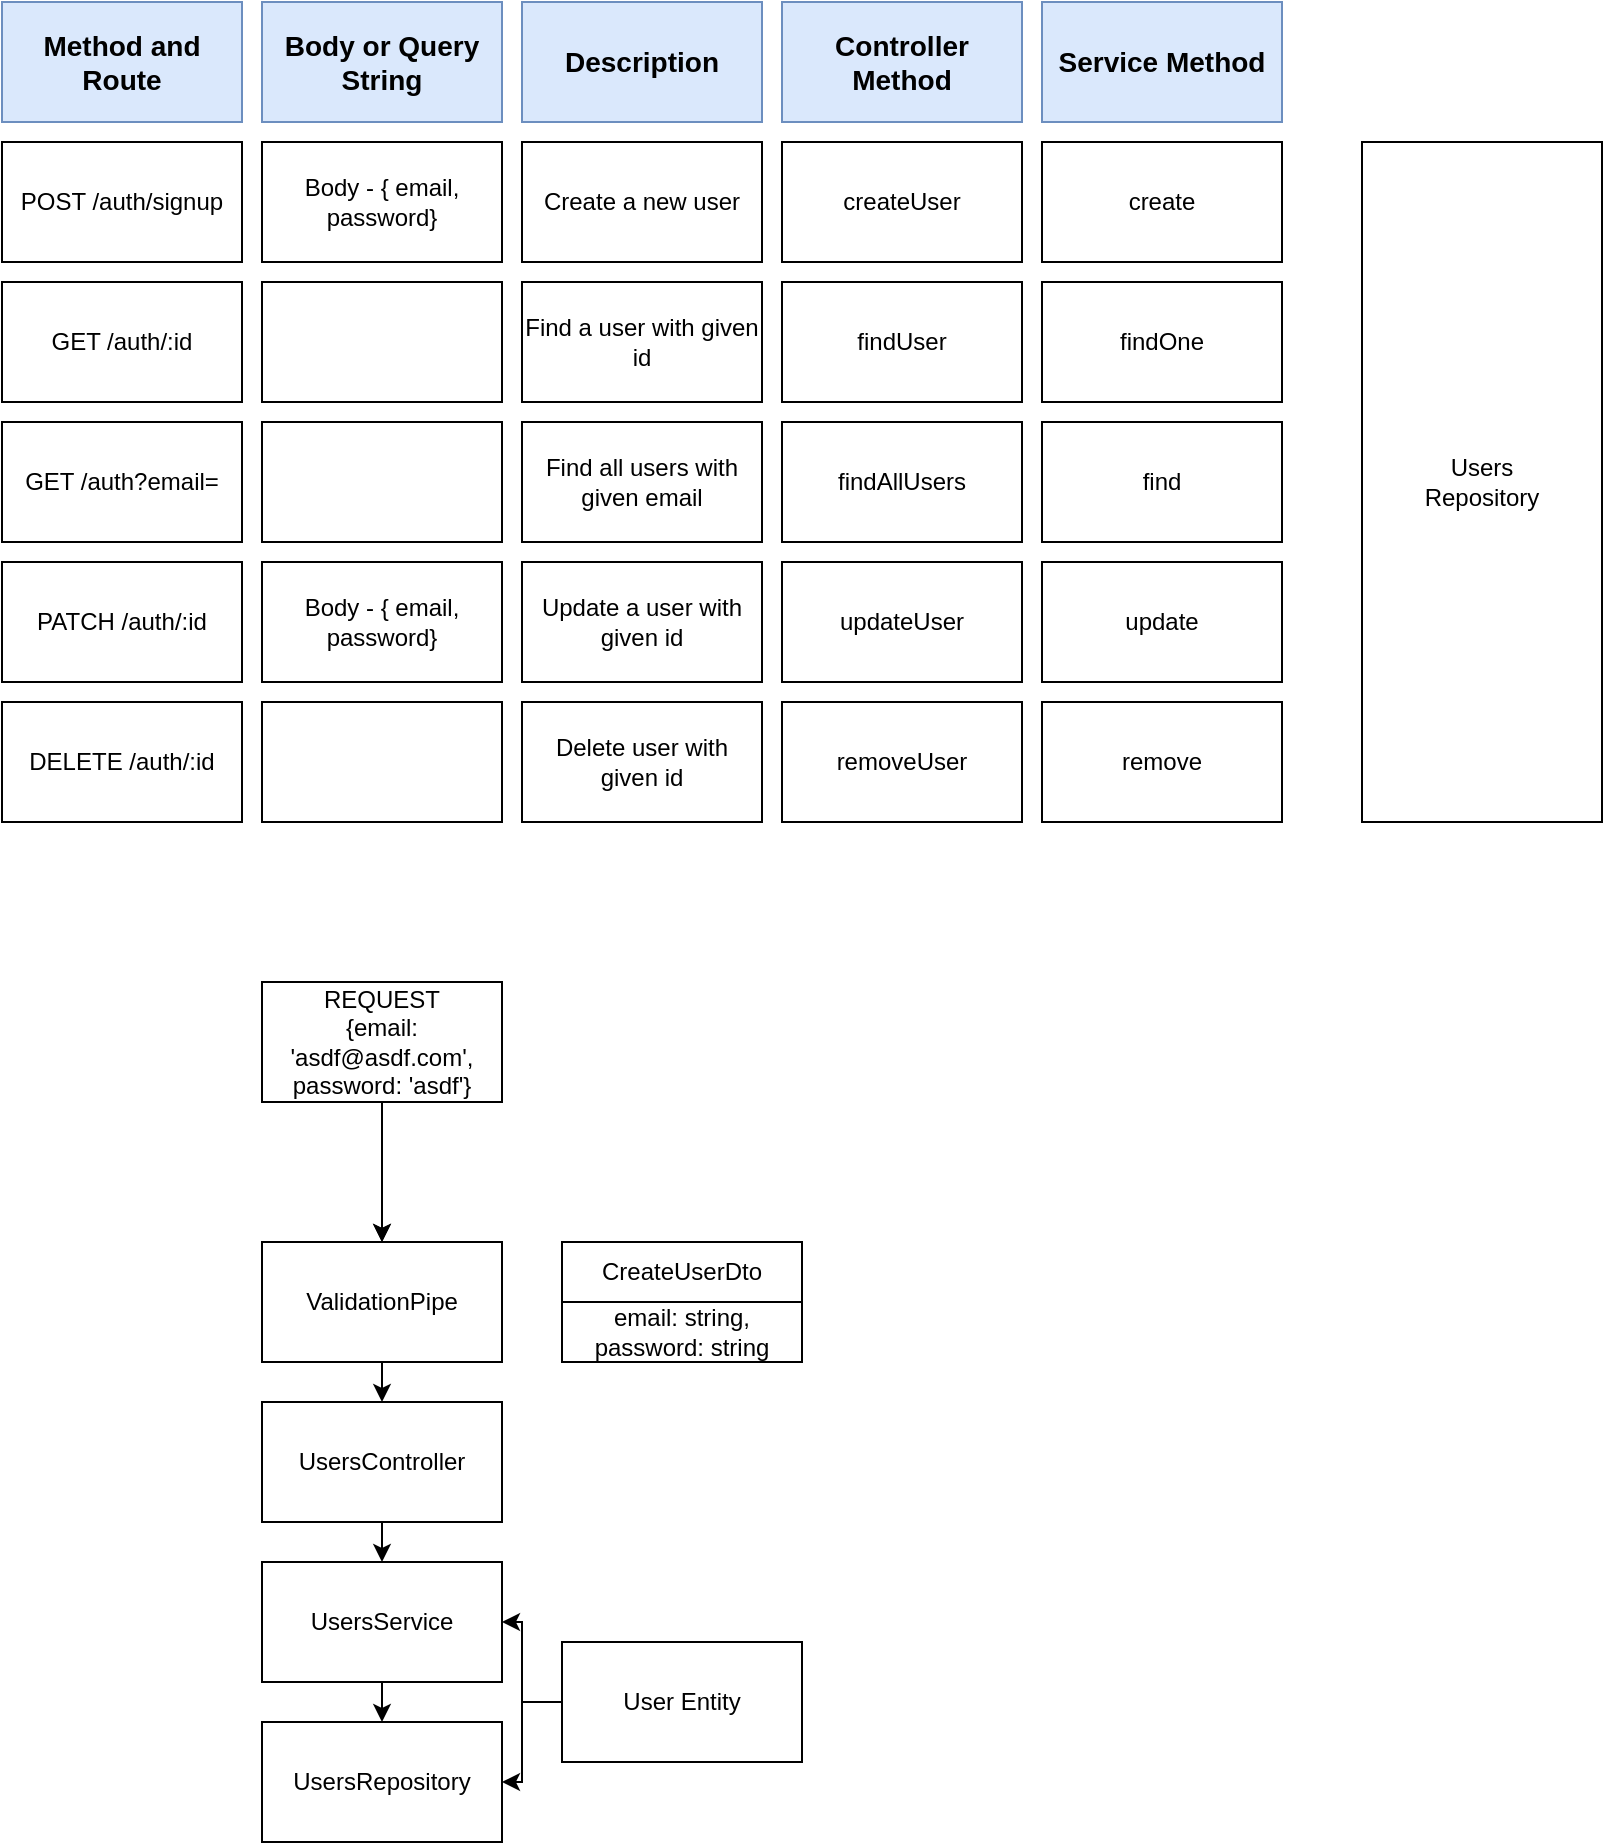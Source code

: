 <mxfile version="20.2.2" type="github">
  <diagram id="zvHFClSib5flitL1GLly" name="페이지-1">
    <mxGraphModel dx="1038" dy="547" grid="1" gridSize="10" guides="1" tooltips="1" connect="1" arrows="1" fold="1" page="1" pageScale="1" pageWidth="827" pageHeight="1169" math="0" shadow="0">
      <root>
        <mxCell id="0" />
        <mxCell id="1" parent="0" />
        <mxCell id="-xXiKdmYta9QCQVY3w8O-1" value="Method and Route&lt;br style=&quot;font-size: 14px;&quot;&gt;" style="rounded=0;whiteSpace=wrap;html=1;fillColor=#dae8fc;strokeColor=#6c8ebf;fontSize=14;fontStyle=1" vertex="1" parent="1">
          <mxGeometry x="40" y="80" width="120" height="60" as="geometry" />
        </mxCell>
        <mxCell id="-xXiKdmYta9QCQVY3w8O-2" value="Body or Query String" style="rounded=0;whiteSpace=wrap;html=1;fillColor=#dae8fc;strokeColor=#6c8ebf;fontSize=14;fontStyle=1" vertex="1" parent="1">
          <mxGeometry x="170" y="80" width="120" height="60" as="geometry" />
        </mxCell>
        <mxCell id="-xXiKdmYta9QCQVY3w8O-3" value="Description" style="rounded=0;whiteSpace=wrap;html=1;fillColor=#dae8fc;strokeColor=#6c8ebf;fontSize=14;fontStyle=1" vertex="1" parent="1">
          <mxGeometry x="300" y="80" width="120" height="60" as="geometry" />
        </mxCell>
        <mxCell id="-xXiKdmYta9QCQVY3w8O-4" value="Controller Method" style="rounded=0;whiteSpace=wrap;html=1;fillColor=#dae8fc;strokeColor=#6c8ebf;fontSize=14;fontStyle=1" vertex="1" parent="1">
          <mxGeometry x="430" y="80" width="120" height="60" as="geometry" />
        </mxCell>
        <mxCell id="-xXiKdmYta9QCQVY3w8O-5" value="Service&amp;nbsp;Method" style="rounded=0;whiteSpace=wrap;html=1;fillColor=#dae8fc;strokeColor=#6c8ebf;fontSize=14;fontStyle=1" vertex="1" parent="1">
          <mxGeometry x="560" y="80" width="120" height="60" as="geometry" />
        </mxCell>
        <mxCell id="-xXiKdmYta9QCQVY3w8O-6" value="POST /auth/signup&lt;br style=&quot;font-size: 12px;&quot;&gt;" style="rounded=0;whiteSpace=wrap;html=1;fontSize=12;" vertex="1" parent="1">
          <mxGeometry x="40" y="150" width="120" height="60" as="geometry" />
        </mxCell>
        <mxCell id="-xXiKdmYta9QCQVY3w8O-7" value="GET /auth/:id" style="rounded=0;whiteSpace=wrap;html=1;fontSize=12;" vertex="1" parent="1">
          <mxGeometry x="40" y="220" width="120" height="60" as="geometry" />
        </mxCell>
        <mxCell id="-xXiKdmYta9QCQVY3w8O-8" value="GET /auth?email=" style="rounded=0;whiteSpace=wrap;html=1;fontSize=12;" vertex="1" parent="1">
          <mxGeometry x="40" y="290" width="120" height="60" as="geometry" />
        </mxCell>
        <mxCell id="-xXiKdmYta9QCQVY3w8O-9" value="PATCH /auth/:id" style="rounded=0;whiteSpace=wrap;html=1;fontSize=12;" vertex="1" parent="1">
          <mxGeometry x="40" y="360" width="120" height="60" as="geometry" />
        </mxCell>
        <mxCell id="-xXiKdmYta9QCQVY3w8O-10" value="DELETE /auth/:id" style="rounded=0;whiteSpace=wrap;html=1;fontSize=12;" vertex="1" parent="1">
          <mxGeometry x="40" y="430" width="120" height="60" as="geometry" />
        </mxCell>
        <mxCell id="-xXiKdmYta9QCQVY3w8O-11" value="Body - { email, password}" style="rounded=0;whiteSpace=wrap;html=1;fontSize=12;" vertex="1" parent="1">
          <mxGeometry x="170" y="150" width="120" height="60" as="geometry" />
        </mxCell>
        <mxCell id="-xXiKdmYta9QCQVY3w8O-12" value="" style="rounded=0;whiteSpace=wrap;html=1;fontSize=12;" vertex="1" parent="1">
          <mxGeometry x="170" y="220" width="120" height="60" as="geometry" />
        </mxCell>
        <mxCell id="-xXiKdmYta9QCQVY3w8O-13" value="" style="rounded=0;whiteSpace=wrap;html=1;fontSize=12;" vertex="1" parent="1">
          <mxGeometry x="170" y="290" width="120" height="60" as="geometry" />
        </mxCell>
        <mxCell id="-xXiKdmYta9QCQVY3w8O-14" value="Body - { email, password}" style="rounded=0;whiteSpace=wrap;html=1;fontSize=12;" vertex="1" parent="1">
          <mxGeometry x="170" y="360" width="120" height="60" as="geometry" />
        </mxCell>
        <mxCell id="-xXiKdmYta9QCQVY3w8O-15" value="" style="rounded=0;whiteSpace=wrap;html=1;fontSize=12;" vertex="1" parent="1">
          <mxGeometry x="170" y="430" width="120" height="60" as="geometry" />
        </mxCell>
        <mxCell id="-xXiKdmYta9QCQVY3w8O-16" value="Create a new user" style="rounded=0;whiteSpace=wrap;html=1;fontSize=12;" vertex="1" parent="1">
          <mxGeometry x="300" y="150" width="120" height="60" as="geometry" />
        </mxCell>
        <mxCell id="-xXiKdmYta9QCQVY3w8O-17" value="Find a user with given id" style="rounded=0;whiteSpace=wrap;html=1;fontSize=12;" vertex="1" parent="1">
          <mxGeometry x="300" y="220" width="120" height="60" as="geometry" />
        </mxCell>
        <mxCell id="-xXiKdmYta9QCQVY3w8O-18" value="Find all users with given email" style="rounded=0;whiteSpace=wrap;html=1;fontSize=12;" vertex="1" parent="1">
          <mxGeometry x="300" y="290" width="120" height="60" as="geometry" />
        </mxCell>
        <mxCell id="-xXiKdmYta9QCQVY3w8O-19" value="Update a user with given id" style="rounded=0;whiteSpace=wrap;html=1;fontSize=12;" vertex="1" parent="1">
          <mxGeometry x="300" y="360" width="120" height="60" as="geometry" />
        </mxCell>
        <mxCell id="-xXiKdmYta9QCQVY3w8O-20" value="Delete user with given id" style="rounded=0;whiteSpace=wrap;html=1;fontSize=12;" vertex="1" parent="1">
          <mxGeometry x="300" y="430" width="120" height="60" as="geometry" />
        </mxCell>
        <mxCell id="-xXiKdmYta9QCQVY3w8O-21" value="createUser" style="rounded=0;whiteSpace=wrap;html=1;fontSize=12;" vertex="1" parent="1">
          <mxGeometry x="430" y="150" width="120" height="60" as="geometry" />
        </mxCell>
        <mxCell id="-xXiKdmYta9QCQVY3w8O-22" value="findUser" style="rounded=0;whiteSpace=wrap;html=1;fontSize=12;" vertex="1" parent="1">
          <mxGeometry x="430" y="220" width="120" height="60" as="geometry" />
        </mxCell>
        <mxCell id="-xXiKdmYta9QCQVY3w8O-23" value="findAllUsers" style="rounded=0;whiteSpace=wrap;html=1;fontSize=12;" vertex="1" parent="1">
          <mxGeometry x="430" y="290" width="120" height="60" as="geometry" />
        </mxCell>
        <mxCell id="-xXiKdmYta9QCQVY3w8O-24" value="updateUser" style="rounded=0;whiteSpace=wrap;html=1;fontSize=12;" vertex="1" parent="1">
          <mxGeometry x="430" y="360" width="120" height="60" as="geometry" />
        </mxCell>
        <mxCell id="-xXiKdmYta9QCQVY3w8O-25" value="removeUser" style="rounded=0;whiteSpace=wrap;html=1;fontSize=12;" vertex="1" parent="1">
          <mxGeometry x="430" y="430" width="120" height="60" as="geometry" />
        </mxCell>
        <mxCell id="-xXiKdmYta9QCQVY3w8O-26" value="create" style="rounded=0;whiteSpace=wrap;html=1;fontSize=12;" vertex="1" parent="1">
          <mxGeometry x="560" y="150" width="120" height="60" as="geometry" />
        </mxCell>
        <mxCell id="-xXiKdmYta9QCQVY3w8O-27" value="findOne" style="rounded=0;whiteSpace=wrap;html=1;fontSize=12;" vertex="1" parent="1">
          <mxGeometry x="560" y="220" width="120" height="60" as="geometry" />
        </mxCell>
        <mxCell id="-xXiKdmYta9QCQVY3w8O-28" value="find" style="rounded=0;whiteSpace=wrap;html=1;fontSize=12;" vertex="1" parent="1">
          <mxGeometry x="560" y="290" width="120" height="60" as="geometry" />
        </mxCell>
        <mxCell id="-xXiKdmYta9QCQVY3w8O-29" value="update" style="rounded=0;whiteSpace=wrap;html=1;fontSize=12;" vertex="1" parent="1">
          <mxGeometry x="560" y="360" width="120" height="60" as="geometry" />
        </mxCell>
        <mxCell id="-xXiKdmYta9QCQVY3w8O-30" value="remove" style="rounded=0;whiteSpace=wrap;html=1;fontSize=12;" vertex="1" parent="1">
          <mxGeometry x="560" y="430" width="120" height="60" as="geometry" />
        </mxCell>
        <mxCell id="-xXiKdmYta9QCQVY3w8O-31" value="Users&lt;br&gt;Repository" style="rounded=0;whiteSpace=wrap;html=1;fontSize=12;" vertex="1" parent="1">
          <mxGeometry x="720" y="150" width="120" height="340" as="geometry" />
        </mxCell>
        <mxCell id="-xXiKdmYta9QCQVY3w8O-39" style="edgeStyle=orthogonalEdgeStyle;rounded=0;orthogonalLoop=1;jettySize=auto;html=1;exitX=0.5;exitY=1;exitDx=0;exitDy=0;entryX=0.5;entryY=0;entryDx=0;entryDy=0;fontSize=12;" edge="1" parent="1" target="-xXiKdmYta9QCQVY3w8O-33">
          <mxGeometry relative="1" as="geometry">
            <mxPoint x="230" y="690" as="sourcePoint" />
          </mxGeometry>
        </mxCell>
        <mxCell id="-xXiKdmYta9QCQVY3w8O-40" style="edgeStyle=orthogonalEdgeStyle;rounded=0;orthogonalLoop=1;jettySize=auto;html=1;exitX=0.5;exitY=1;exitDx=0;exitDy=0;entryX=0.5;entryY=0;entryDx=0;entryDy=0;fontSize=12;" edge="1" parent="1" source="-xXiKdmYta9QCQVY3w8O-32" target="-xXiKdmYta9QCQVY3w8O-33">
          <mxGeometry relative="1" as="geometry" />
        </mxCell>
        <mxCell id="-xXiKdmYta9QCQVY3w8O-32" value="REQUEST&lt;br&gt;{email: &#39;asdf@asdf.com&#39;,&lt;br&gt;password: &#39;asdf&#39;}" style="rounded=0;whiteSpace=wrap;html=1;fontSize=12;" vertex="1" parent="1">
          <mxGeometry x="170" y="570" width="120" height="60" as="geometry" />
        </mxCell>
        <mxCell id="-xXiKdmYta9QCQVY3w8O-41" style="edgeStyle=orthogonalEdgeStyle;rounded=0;orthogonalLoop=1;jettySize=auto;html=1;exitX=0.5;exitY=1;exitDx=0;exitDy=0;entryX=0.5;entryY=0;entryDx=0;entryDy=0;fontSize=12;" edge="1" parent="1" source="-xXiKdmYta9QCQVY3w8O-33" target="-xXiKdmYta9QCQVY3w8O-35">
          <mxGeometry relative="1" as="geometry" />
        </mxCell>
        <mxCell id="-xXiKdmYta9QCQVY3w8O-33" value="ValidationPipe" style="rounded=0;whiteSpace=wrap;html=1;fontSize=12;" vertex="1" parent="1">
          <mxGeometry x="170" y="700" width="120" height="60" as="geometry" />
        </mxCell>
        <mxCell id="-xXiKdmYta9QCQVY3w8O-34" value="CreateUserDto" style="rounded=0;whiteSpace=wrap;html=1;fontSize=12;" vertex="1" parent="1">
          <mxGeometry x="320" y="700" width="120" height="30" as="geometry" />
        </mxCell>
        <mxCell id="-xXiKdmYta9QCQVY3w8O-42" style="edgeStyle=orthogonalEdgeStyle;rounded=0;orthogonalLoop=1;jettySize=auto;html=1;exitX=0.5;exitY=1;exitDx=0;exitDy=0;entryX=0.5;entryY=0;entryDx=0;entryDy=0;fontSize=12;" edge="1" parent="1" source="-xXiKdmYta9QCQVY3w8O-35" target="-xXiKdmYta9QCQVY3w8O-36">
          <mxGeometry relative="1" as="geometry" />
        </mxCell>
        <mxCell id="-xXiKdmYta9QCQVY3w8O-35" value="UsersController" style="rounded=0;whiteSpace=wrap;html=1;fontSize=12;" vertex="1" parent="1">
          <mxGeometry x="170" y="780" width="120" height="60" as="geometry" />
        </mxCell>
        <mxCell id="-xXiKdmYta9QCQVY3w8O-43" style="edgeStyle=orthogonalEdgeStyle;rounded=0;orthogonalLoop=1;jettySize=auto;html=1;exitX=0.5;exitY=1;exitDx=0;exitDy=0;entryX=0.5;entryY=0;entryDx=0;entryDy=0;fontSize=12;" edge="1" parent="1" source="-xXiKdmYta9QCQVY3w8O-36" target="-xXiKdmYta9QCQVY3w8O-37">
          <mxGeometry relative="1" as="geometry" />
        </mxCell>
        <mxCell id="-xXiKdmYta9QCQVY3w8O-36" value="UsersService" style="rounded=0;whiteSpace=wrap;html=1;fontSize=12;" vertex="1" parent="1">
          <mxGeometry x="170" y="860" width="120" height="60" as="geometry" />
        </mxCell>
        <mxCell id="-xXiKdmYta9QCQVY3w8O-37" value="UsersRepository" style="rounded=0;whiteSpace=wrap;html=1;fontSize=12;" vertex="1" parent="1">
          <mxGeometry x="170" y="940" width="120" height="60" as="geometry" />
        </mxCell>
        <mxCell id="-xXiKdmYta9QCQVY3w8O-44" style="edgeStyle=orthogonalEdgeStyle;rounded=0;orthogonalLoop=1;jettySize=auto;html=1;exitX=0;exitY=0.5;exitDx=0;exitDy=0;entryX=1;entryY=0.5;entryDx=0;entryDy=0;fontSize=12;" edge="1" parent="1" source="-xXiKdmYta9QCQVY3w8O-38" target="-xXiKdmYta9QCQVY3w8O-36">
          <mxGeometry relative="1" as="geometry" />
        </mxCell>
        <mxCell id="-xXiKdmYta9QCQVY3w8O-46" style="edgeStyle=orthogonalEdgeStyle;rounded=0;orthogonalLoop=1;jettySize=auto;html=1;exitX=0;exitY=0.5;exitDx=0;exitDy=0;entryX=1;entryY=0.5;entryDx=0;entryDy=0;fontSize=12;" edge="1" parent="1" source="-xXiKdmYta9QCQVY3w8O-38" target="-xXiKdmYta9QCQVY3w8O-37">
          <mxGeometry relative="1" as="geometry" />
        </mxCell>
        <mxCell id="-xXiKdmYta9QCQVY3w8O-38" value="User Entity" style="rounded=0;whiteSpace=wrap;html=1;fontSize=12;" vertex="1" parent="1">
          <mxGeometry x="320" y="900" width="120" height="60" as="geometry" />
        </mxCell>
        <mxCell id="-xXiKdmYta9QCQVY3w8O-47" style="edgeStyle=orthogonalEdgeStyle;rounded=0;orthogonalLoop=1;jettySize=auto;html=1;exitX=0.5;exitY=1;exitDx=0;exitDy=0;fontSize=12;" edge="1" parent="1" source="-xXiKdmYta9QCQVY3w8O-34" target="-xXiKdmYta9QCQVY3w8O-34">
          <mxGeometry relative="1" as="geometry" />
        </mxCell>
        <mxCell id="-xXiKdmYta9QCQVY3w8O-48" value="email: string,&lt;br&gt;password: string" style="rounded=0;whiteSpace=wrap;html=1;fontSize=12;" vertex="1" parent="1">
          <mxGeometry x="320" y="730" width="120" height="30" as="geometry" />
        </mxCell>
      </root>
    </mxGraphModel>
  </diagram>
</mxfile>
